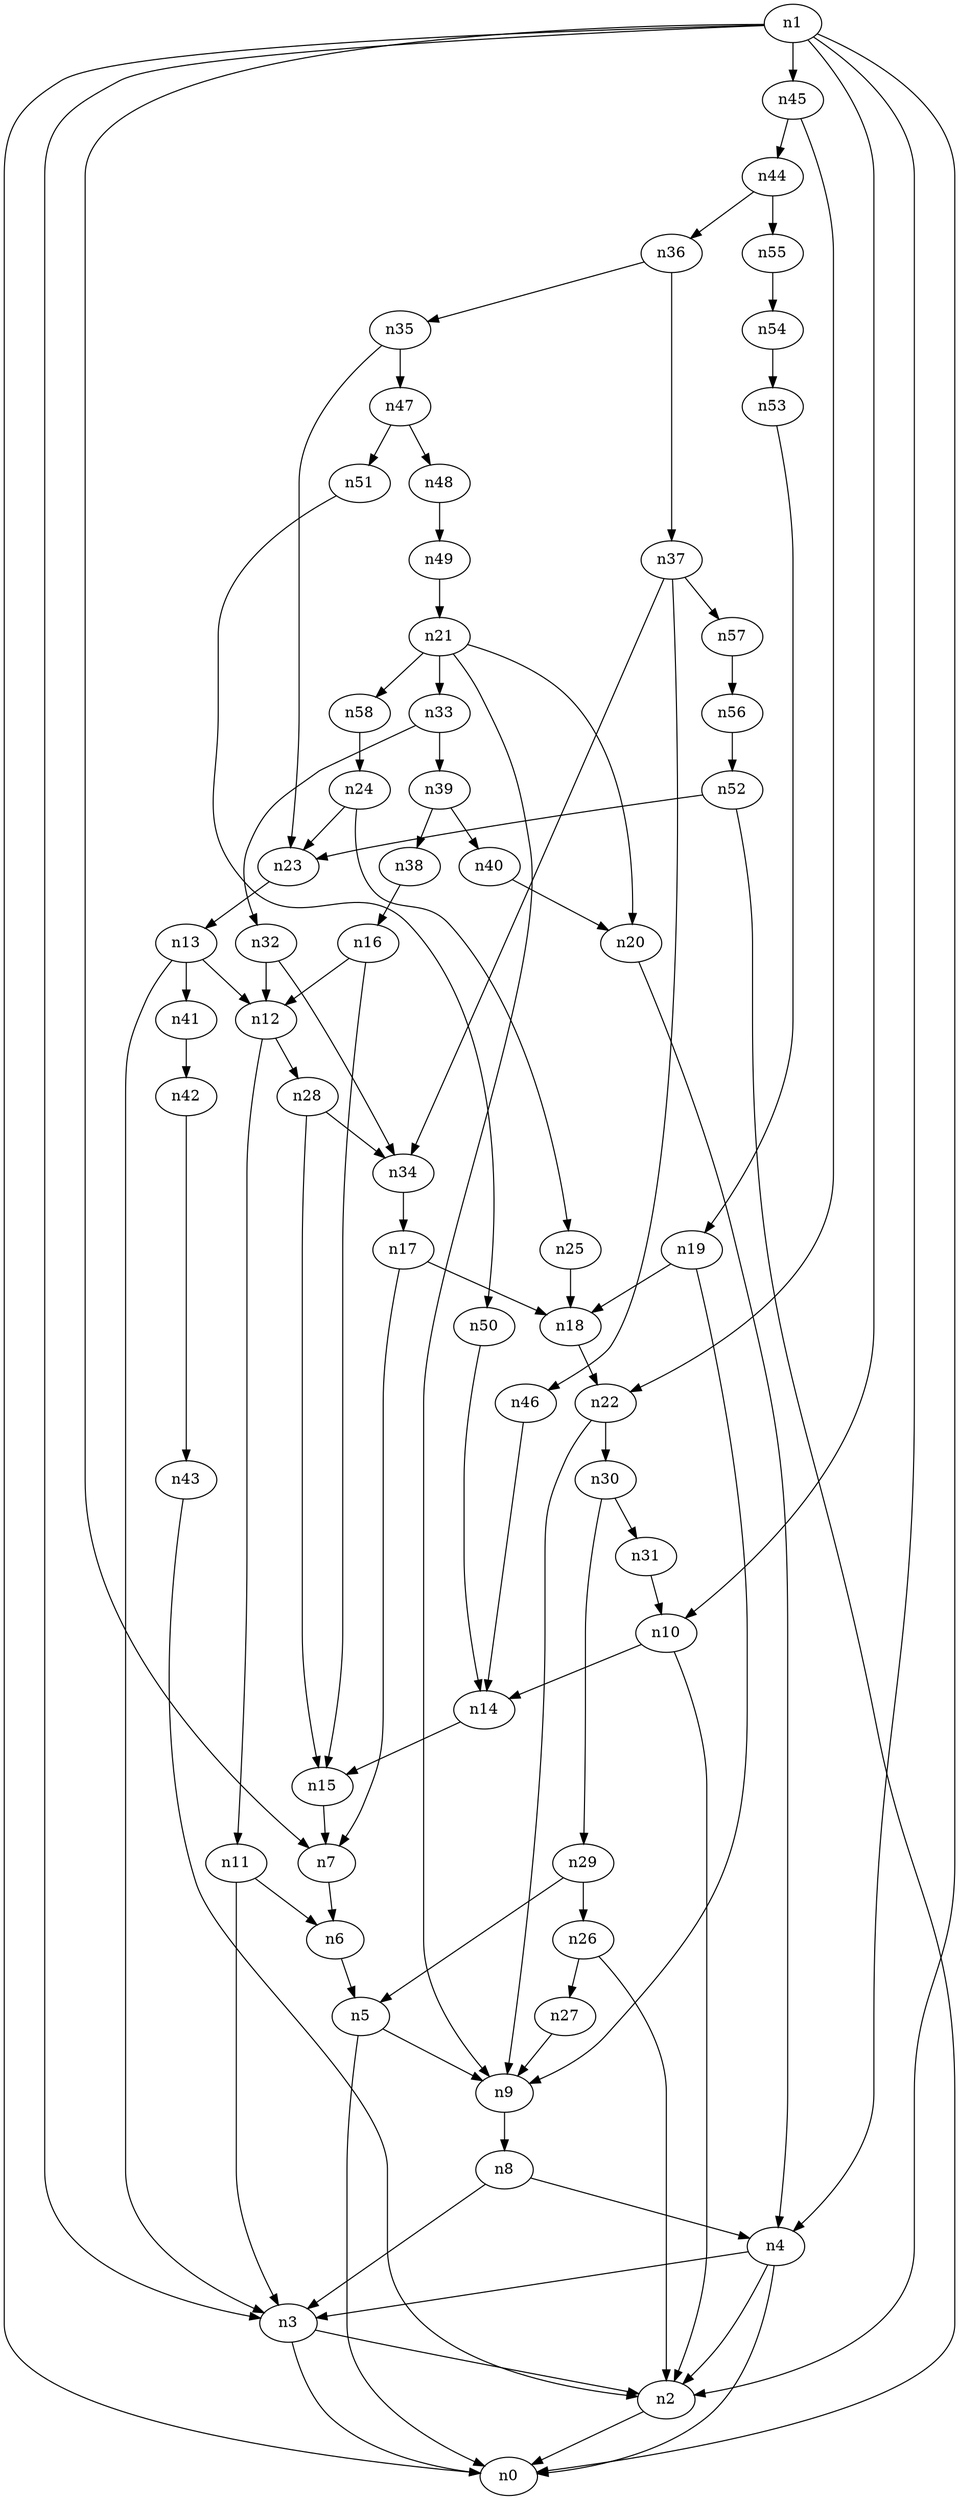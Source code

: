 digraph G {
	n1 -> n0	 [_graphml_id=e0];
	n1 -> n2	 [_graphml_id=e1];
	n1 -> n3	 [_graphml_id=e6];
	n1 -> n4	 [_graphml_id=e9];
	n1 -> n7	 [_graphml_id=e13];
	n1 -> n10	 [_graphml_id=e17];
	n1 -> n45	 [_graphml_id=e74];
	n2 -> n0	 [_graphml_id=e5];
	n3 -> n0	 [_graphml_id=e8];
	n3 -> n2	 [_graphml_id=e2];
	n4 -> n0	 [_graphml_id=e4];
	n4 -> n2	 [_graphml_id=e7];
	n4 -> n3	 [_graphml_id=e3];
	n5 -> n0	 [_graphml_id=e10];
	n5 -> n9	 [_graphml_id=e16];
	n6 -> n5	 [_graphml_id=e11];
	n7 -> n6	 [_graphml_id=e12];
	n8 -> n3	 [_graphml_id=e38];
	n8 -> n4	 [_graphml_id=e14];
	n9 -> n8	 [_graphml_id=e15];
	n10 -> n2	 [_graphml_id=e18];
	n10 -> n14	 [_graphml_id=e23];
	n11 -> n3	 [_graphml_id=e28];
	n11 -> n6	 [_graphml_id=e19];
	n12 -> n11	 [_graphml_id=e20];
	n12 -> n28	 [_graphml_id=e47];
	n13 -> n3	 [_graphml_id=e22];
	n13 -> n12	 [_graphml_id=e21];
	n13 -> n41	 [_graphml_id=e68];
	n14 -> n15	 [_graphml_id=e24];
	n15 -> n7	 [_graphml_id=e25];
	n16 -> n12	 [_graphml_id=e27];
	n16 -> n15	 [_graphml_id=e26];
	n17 -> n7	 [_graphml_id=e29];
	n17 -> n18	 [_graphml_id=e30];
	n18 -> n22	 [_graphml_id=e37];
	n19 -> n9	 [_graphml_id=e32];
	n19 -> n18	 [_graphml_id=e31];
	n20 -> n4	 [_graphml_id=e33];
	n21 -> n9	 [_graphml_id=e35];
	n21 -> n20	 [_graphml_id=e34];
	n21 -> n33	 [_graphml_id=e54];
	n21 -> n58	 [_graphml_id=e95];
	n22 -> n9	 [_graphml_id=e36];
	n22 -> n30	 [_graphml_id=e67];
	n23 -> n13	 [_graphml_id=e39];
	n24 -> n23	 [_graphml_id=e40];
	n24 -> n25	 [_graphml_id=e41];
	n25 -> n18	 [_graphml_id=e42];
	n26 -> n2	 [_graphml_id=e43];
	n26 -> n27	 [_graphml_id=e44];
	n27 -> n9	 [_graphml_id=e45];
	n28 -> n15	 [_graphml_id=e46];
	n28 -> n34	 [_graphml_id=e56];
	n29 -> n5	 [_graphml_id=e48];
	n29 -> n26	 [_graphml_id=e77];
	n30 -> n29	 [_graphml_id=e49];
	n30 -> n31	 [_graphml_id=e50];
	n31 -> n10	 [_graphml_id=e51];
	n32 -> n12	 [_graphml_id=e52];
	n32 -> n34	 [_graphml_id=e57];
	n33 -> n32	 [_graphml_id=e53];
	n33 -> n39	 [_graphml_id=e64];
	n34 -> n17	 [_graphml_id=e55];
	n35 -> n23	 [_graphml_id=e58];
	n35 -> n47	 [_graphml_id=e78];
	n36 -> n35	 [_graphml_id=e59];
	n36 -> n37	 [_graphml_id=e60];
	n37 -> n34	 [_graphml_id=e61];
	n37 -> n46	 [_graphml_id=e75];
	n37 -> n57	 [_graphml_id=e94];
	n38 -> n16	 [_graphml_id=e62];
	n39 -> n38	 [_graphml_id=e63];
	n39 -> n40	 [_graphml_id=e65];
	n40 -> n20	 [_graphml_id=e66];
	n41 -> n42	 [_graphml_id=e69];
	n42 -> n43	 [_graphml_id=e70];
	n43 -> n2	 [_graphml_id=e71];
	n44 -> n36	 [_graphml_id=e72];
	n44 -> n55	 [_graphml_id=e91];
	n45 -> n22	 [_graphml_id=e87];
	n45 -> n44	 [_graphml_id=e73];
	n46 -> n14	 [_graphml_id=e76];
	n47 -> n48	 [_graphml_id=e79];
	n47 -> n51	 [_graphml_id=e84];
	n48 -> n49	 [_graphml_id=e80];
	n49 -> n21	 [_graphml_id=e81];
	n50 -> n14	 [_graphml_id=e82];
	n51 -> n50	 [_graphml_id=e83];
	n52 -> n0	 [_graphml_id=e86];
	n52 -> n23	 [_graphml_id=e85];
	n53 -> n19	 [_graphml_id=e88];
	n54 -> n53	 [_graphml_id=e89];
	n55 -> n54	 [_graphml_id=e90];
	n56 -> n52	 [_graphml_id=e92];
	n57 -> n56	 [_graphml_id=e93];
	n58 -> n24	 [_graphml_id=e96];
}
